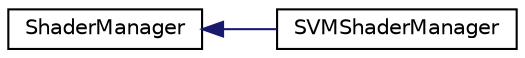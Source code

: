 digraph G
{
  edge [fontname="Helvetica",fontsize="10",labelfontname="Helvetica",labelfontsize="10"];
  node [fontname="Helvetica",fontsize="10",shape=record];
  rankdir=LR;
  Node1 [label="ShaderManager",height=0.2,width=0.4,color="black", fillcolor="white", style="filled",URL="$dc/d18/classShaderManager.html"];
  Node1 -> Node2 [dir=back,color="midnightblue",fontsize="10",style="solid",fontname="Helvetica"];
  Node2 [label="SVMShaderManager",height=0.2,width=0.4,color="black", fillcolor="white", style="filled",URL="$df/ddb/classSVMShaderManager.html"];
}
